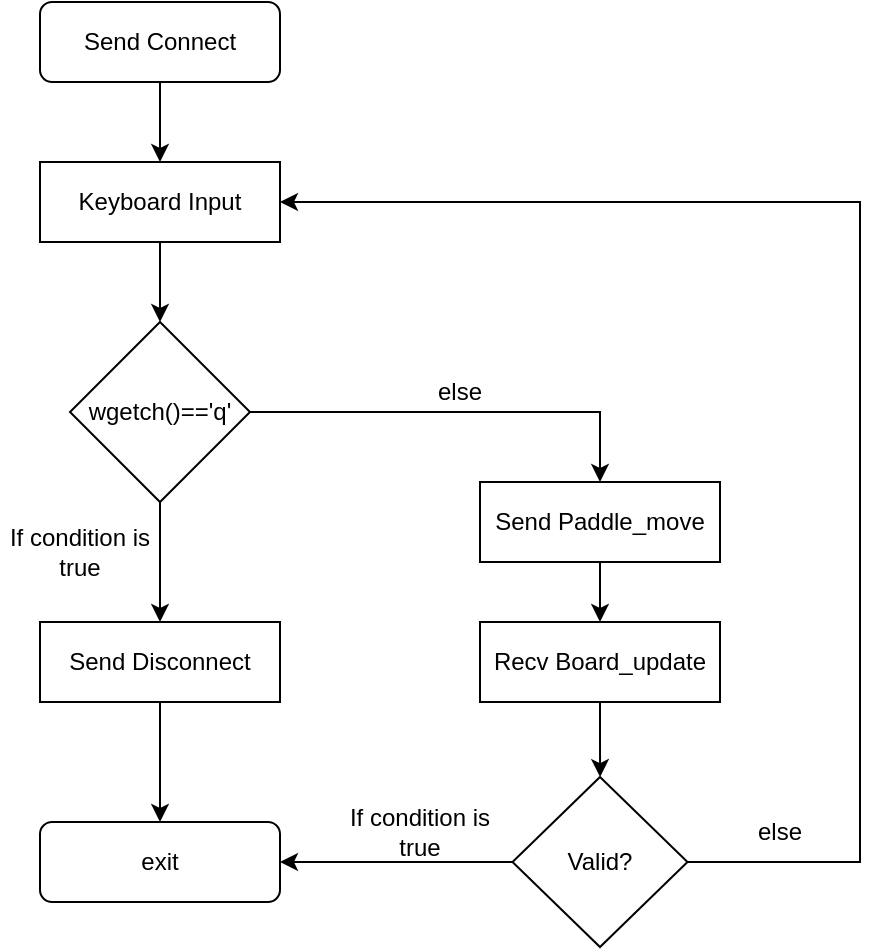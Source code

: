 <mxfile version="16.5.2" type="github">
  <diagram id="C5RBs43oDa-KdzZeNtuy" name="Page-1">
    <mxGraphModel dx="782" dy="428" grid="1" gridSize="10" guides="1" tooltips="1" connect="1" arrows="1" fold="1" page="1" pageScale="1" pageWidth="827" pageHeight="1169" math="0" shadow="0">
      <root>
        <mxCell id="WIyWlLk6GJQsqaUBKTNV-0" />
        <mxCell id="WIyWlLk6GJQsqaUBKTNV-1" parent="WIyWlLk6GJQsqaUBKTNV-0" />
        <mxCell id="XCNdL-JKAY-SuCFK0u7Y-1" style="edgeStyle=orthogonalEdgeStyle;rounded=0;orthogonalLoop=1;jettySize=auto;html=1;exitX=0.5;exitY=1;exitDx=0;exitDy=0;entryX=0.5;entryY=0;entryDx=0;entryDy=0;" edge="1" parent="WIyWlLk6GJQsqaUBKTNV-1" source="WIyWlLk6GJQsqaUBKTNV-3" target="XCNdL-JKAY-SuCFK0u7Y-20">
          <mxGeometry relative="1" as="geometry" />
        </mxCell>
        <mxCell id="WIyWlLk6GJQsqaUBKTNV-3" value="Send Connect" style="rounded=1;whiteSpace=wrap;html=1;fontSize=12;glass=0;strokeWidth=1;shadow=0;" parent="WIyWlLk6GJQsqaUBKTNV-1" vertex="1">
          <mxGeometry x="160" y="20" width="120" height="40" as="geometry" />
        </mxCell>
        <mxCell id="XCNdL-JKAY-SuCFK0u7Y-3" style="edgeStyle=orthogonalEdgeStyle;rounded=0;orthogonalLoop=1;jettySize=auto;html=1;exitX=0.5;exitY=1;exitDx=0;exitDy=0;" edge="1" parent="WIyWlLk6GJQsqaUBKTNV-1" source="XCNdL-JKAY-SuCFK0u7Y-0" target="XCNdL-JKAY-SuCFK0u7Y-2">
          <mxGeometry relative="1" as="geometry" />
        </mxCell>
        <mxCell id="XCNdL-JKAY-SuCFK0u7Y-10" value="" style="edgeStyle=orthogonalEdgeStyle;rounded=0;orthogonalLoop=1;jettySize=auto;html=1;entryX=0.5;entryY=0;entryDx=0;entryDy=0;" edge="1" parent="WIyWlLk6GJQsqaUBKTNV-1" source="XCNdL-JKAY-SuCFK0u7Y-0" target="XCNdL-JKAY-SuCFK0u7Y-6">
          <mxGeometry relative="1" as="geometry" />
        </mxCell>
        <mxCell id="XCNdL-JKAY-SuCFK0u7Y-0" value="wgetch()==&#39;q&#39;" style="rhombus;whiteSpace=wrap;html=1;" vertex="1" parent="WIyWlLk6GJQsqaUBKTNV-1">
          <mxGeometry x="175" y="180" width="90" height="90" as="geometry" />
        </mxCell>
        <mxCell id="XCNdL-JKAY-SuCFK0u7Y-5" style="edgeStyle=orthogonalEdgeStyle;rounded=0;orthogonalLoop=1;jettySize=auto;html=1;exitX=0.5;exitY=1;exitDx=0;exitDy=0;entryX=0.5;entryY=0;entryDx=0;entryDy=0;" edge="1" parent="WIyWlLk6GJQsqaUBKTNV-1" source="XCNdL-JKAY-SuCFK0u7Y-2" target="XCNdL-JKAY-SuCFK0u7Y-4">
          <mxGeometry relative="1" as="geometry" />
        </mxCell>
        <mxCell id="XCNdL-JKAY-SuCFK0u7Y-2" value="Send Disconnect" style="rounded=0;whiteSpace=wrap;html=1;" vertex="1" parent="WIyWlLk6GJQsqaUBKTNV-1">
          <mxGeometry x="160" y="330" width="120" height="40" as="geometry" />
        </mxCell>
        <mxCell id="XCNdL-JKAY-SuCFK0u7Y-4" value="exit" style="rounded=1;whiteSpace=wrap;html=1;" vertex="1" parent="WIyWlLk6GJQsqaUBKTNV-1">
          <mxGeometry x="160" y="430" width="120" height="40" as="geometry" />
        </mxCell>
        <mxCell id="XCNdL-JKAY-SuCFK0u7Y-14" style="edgeStyle=orthogonalEdgeStyle;rounded=0;orthogonalLoop=1;jettySize=auto;html=1;exitX=0.5;exitY=1;exitDx=0;exitDy=0;entryX=0.5;entryY=0;entryDx=0;entryDy=0;" edge="1" parent="WIyWlLk6GJQsqaUBKTNV-1" source="XCNdL-JKAY-SuCFK0u7Y-6" target="XCNdL-JKAY-SuCFK0u7Y-13">
          <mxGeometry relative="1" as="geometry" />
        </mxCell>
        <mxCell id="XCNdL-JKAY-SuCFK0u7Y-6" value="Send Paddle_move" style="rounded=0;whiteSpace=wrap;html=1;" vertex="1" parent="WIyWlLk6GJQsqaUBKTNV-1">
          <mxGeometry x="380" y="260" width="120" height="40" as="geometry" />
        </mxCell>
        <mxCell id="XCNdL-JKAY-SuCFK0u7Y-8" value="If condition is true" style="text;html=1;strokeColor=none;fillColor=none;align=center;verticalAlign=middle;whiteSpace=wrap;rounded=0;" vertex="1" parent="WIyWlLk6GJQsqaUBKTNV-1">
          <mxGeometry x="140" y="280" width="80" height="30" as="geometry" />
        </mxCell>
        <mxCell id="XCNdL-JKAY-SuCFK0u7Y-11" value="else" style="text;html=1;strokeColor=none;fillColor=none;align=center;verticalAlign=middle;whiteSpace=wrap;rounded=0;" vertex="1" parent="WIyWlLk6GJQsqaUBKTNV-1">
          <mxGeometry x="340" y="200" width="60" height="30" as="geometry" />
        </mxCell>
        <mxCell id="XCNdL-JKAY-SuCFK0u7Y-16" style="edgeStyle=orthogonalEdgeStyle;rounded=0;orthogonalLoop=1;jettySize=auto;html=1;exitX=0.5;exitY=1;exitDx=0;exitDy=0;" edge="1" parent="WIyWlLk6GJQsqaUBKTNV-1" source="XCNdL-JKAY-SuCFK0u7Y-13" target="XCNdL-JKAY-SuCFK0u7Y-15">
          <mxGeometry relative="1" as="geometry" />
        </mxCell>
        <mxCell id="XCNdL-JKAY-SuCFK0u7Y-13" value="Recv Board_update" style="rounded=0;whiteSpace=wrap;html=1;" vertex="1" parent="WIyWlLk6GJQsqaUBKTNV-1">
          <mxGeometry x="380" y="330" width="120" height="40" as="geometry" />
        </mxCell>
        <mxCell id="XCNdL-JKAY-SuCFK0u7Y-17" style="edgeStyle=orthogonalEdgeStyle;rounded=0;orthogonalLoop=1;jettySize=auto;html=1;exitX=0;exitY=0.5;exitDx=0;exitDy=0;entryX=1;entryY=0.5;entryDx=0;entryDy=0;" edge="1" parent="WIyWlLk6GJQsqaUBKTNV-1" source="XCNdL-JKAY-SuCFK0u7Y-15" target="XCNdL-JKAY-SuCFK0u7Y-4">
          <mxGeometry relative="1" as="geometry" />
        </mxCell>
        <mxCell id="XCNdL-JKAY-SuCFK0u7Y-22" style="edgeStyle=orthogonalEdgeStyle;rounded=0;orthogonalLoop=1;jettySize=auto;html=1;exitX=1;exitY=0.5;exitDx=0;exitDy=0;entryX=1;entryY=0.5;entryDx=0;entryDy=0;" edge="1" parent="WIyWlLk6GJQsqaUBKTNV-1" source="XCNdL-JKAY-SuCFK0u7Y-15" target="XCNdL-JKAY-SuCFK0u7Y-20">
          <mxGeometry relative="1" as="geometry">
            <Array as="points">
              <mxPoint x="570" y="450" />
              <mxPoint x="570" y="120" />
            </Array>
          </mxGeometry>
        </mxCell>
        <mxCell id="XCNdL-JKAY-SuCFK0u7Y-15" value="Valid?" style="rhombus;whiteSpace=wrap;html=1;" vertex="1" parent="WIyWlLk6GJQsqaUBKTNV-1">
          <mxGeometry x="396.25" y="407.5" width="87.5" height="85" as="geometry" />
        </mxCell>
        <mxCell id="XCNdL-JKAY-SuCFK0u7Y-18" value="If condition is true" style="text;html=1;strokeColor=none;fillColor=none;align=center;verticalAlign=middle;whiteSpace=wrap;rounded=0;" vertex="1" parent="WIyWlLk6GJQsqaUBKTNV-1">
          <mxGeometry x="310" y="420" width="80" height="30" as="geometry" />
        </mxCell>
        <mxCell id="XCNdL-JKAY-SuCFK0u7Y-21" style="edgeStyle=orthogonalEdgeStyle;rounded=0;orthogonalLoop=1;jettySize=auto;html=1;exitX=0.5;exitY=1;exitDx=0;exitDy=0;entryX=0.5;entryY=0;entryDx=0;entryDy=0;" edge="1" parent="WIyWlLk6GJQsqaUBKTNV-1" source="XCNdL-JKAY-SuCFK0u7Y-20" target="XCNdL-JKAY-SuCFK0u7Y-0">
          <mxGeometry relative="1" as="geometry" />
        </mxCell>
        <mxCell id="XCNdL-JKAY-SuCFK0u7Y-20" value="&lt;span&gt;Keyboard Input&lt;/span&gt;" style="rounded=0;whiteSpace=wrap;html=1;" vertex="1" parent="WIyWlLk6GJQsqaUBKTNV-1">
          <mxGeometry x="160" y="100" width="120" height="40" as="geometry" />
        </mxCell>
        <mxCell id="XCNdL-JKAY-SuCFK0u7Y-23" value="else" style="text;html=1;strokeColor=none;fillColor=none;align=center;verticalAlign=middle;whiteSpace=wrap;rounded=0;" vertex="1" parent="WIyWlLk6GJQsqaUBKTNV-1">
          <mxGeometry x="500" y="420" width="60" height="30" as="geometry" />
        </mxCell>
      </root>
    </mxGraphModel>
  </diagram>
</mxfile>
